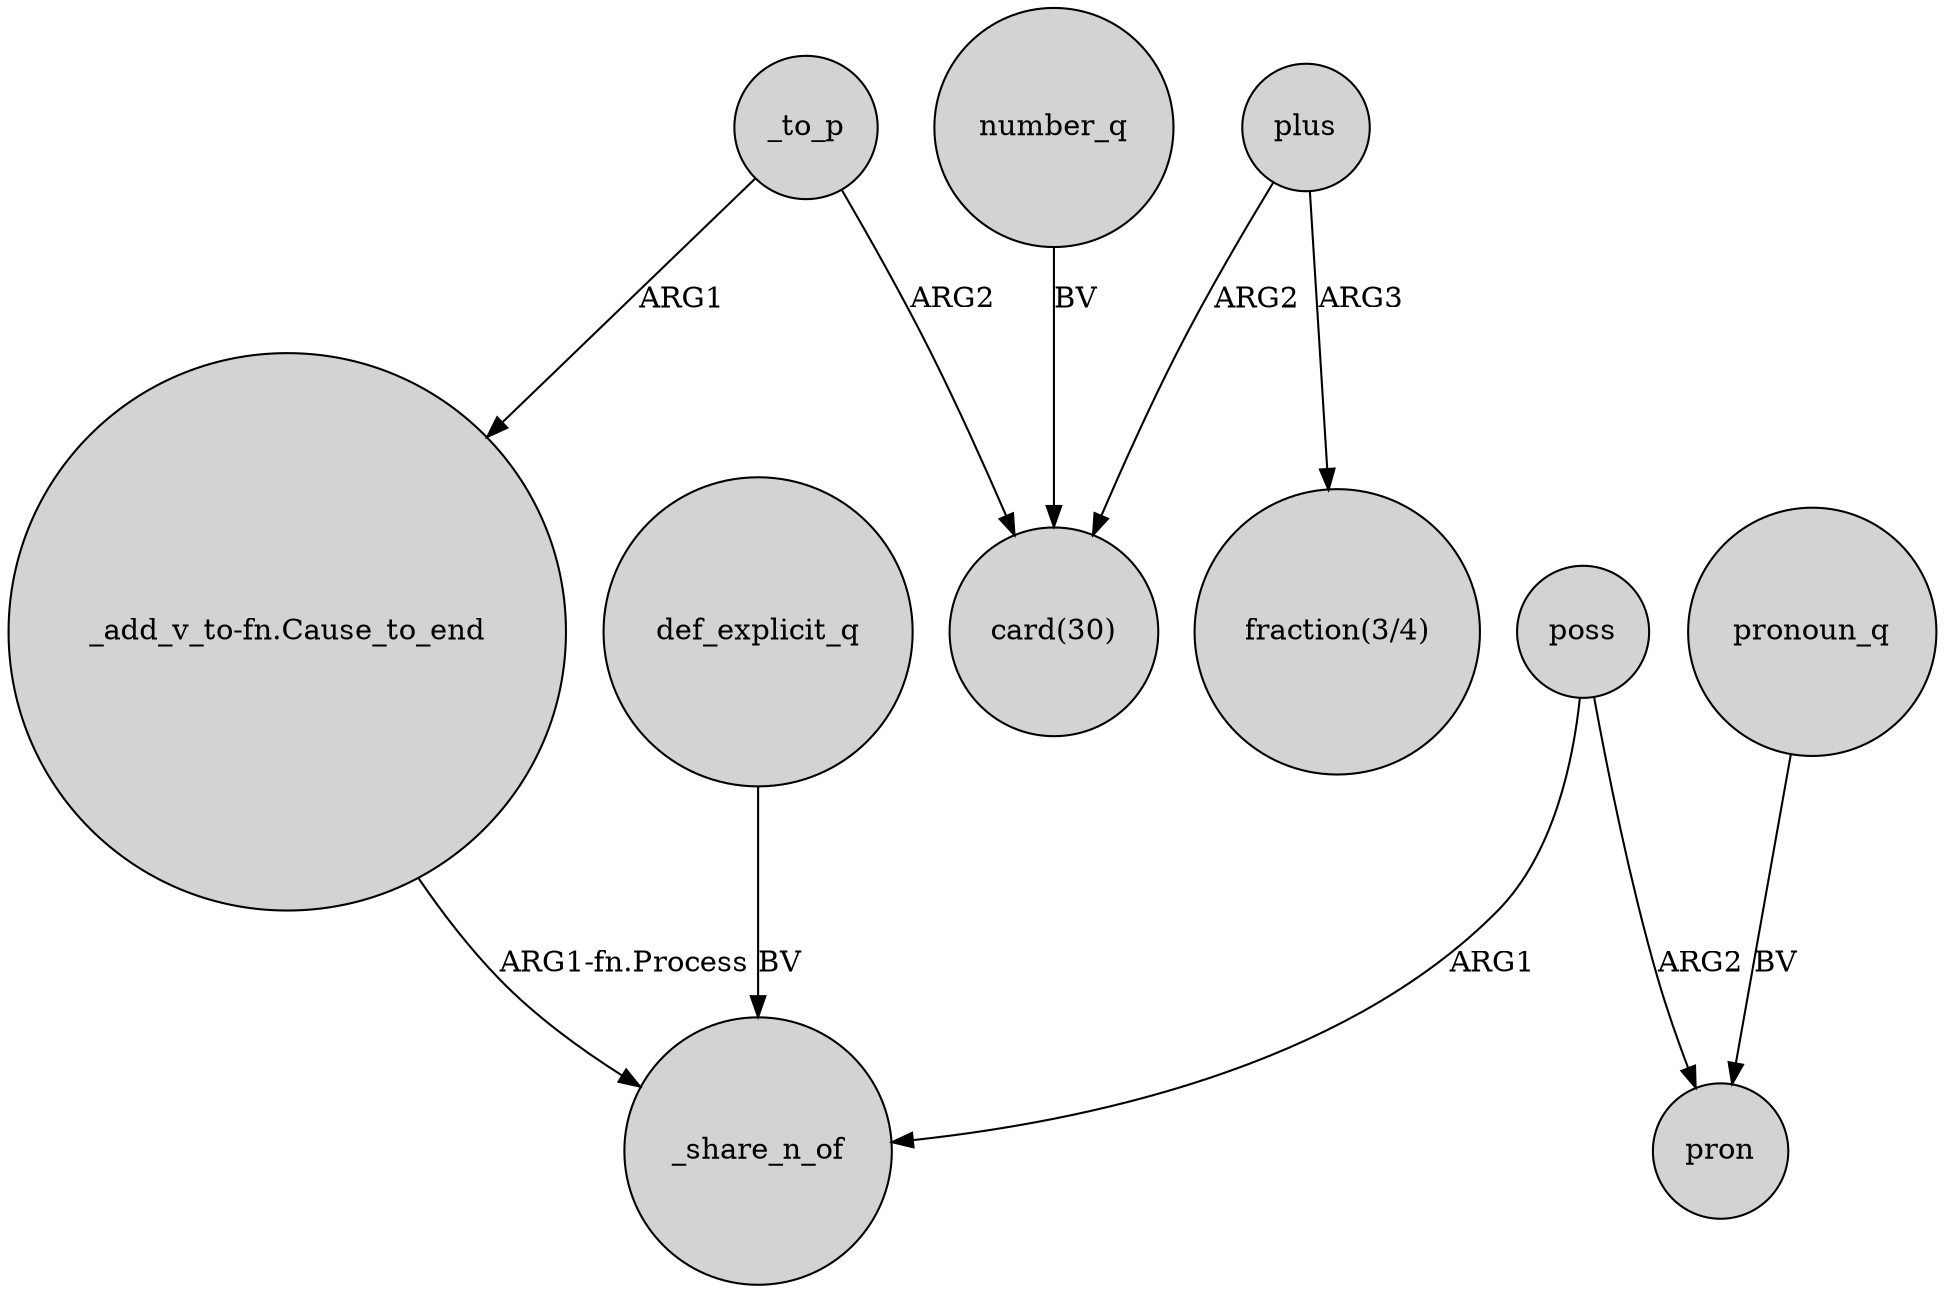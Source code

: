digraph {
	node [shape=circle style=filled]
	poss -> _share_n_of [label=ARG1]
	_to_p -> "_add_v_to-fn.Cause_to_end" [label=ARG1]
	plus -> "fraction(3/4)" [label=ARG3]
	_to_p -> "card(30)" [label=ARG2]
	plus -> "card(30)" [label=ARG2]
	pronoun_q -> pron [label=BV]
	poss -> pron [label=ARG2]
	number_q -> "card(30)" [label=BV]
	"_add_v_to-fn.Cause_to_end" -> _share_n_of [label="ARG1-fn.Process"]
	def_explicit_q -> _share_n_of [label=BV]
}
